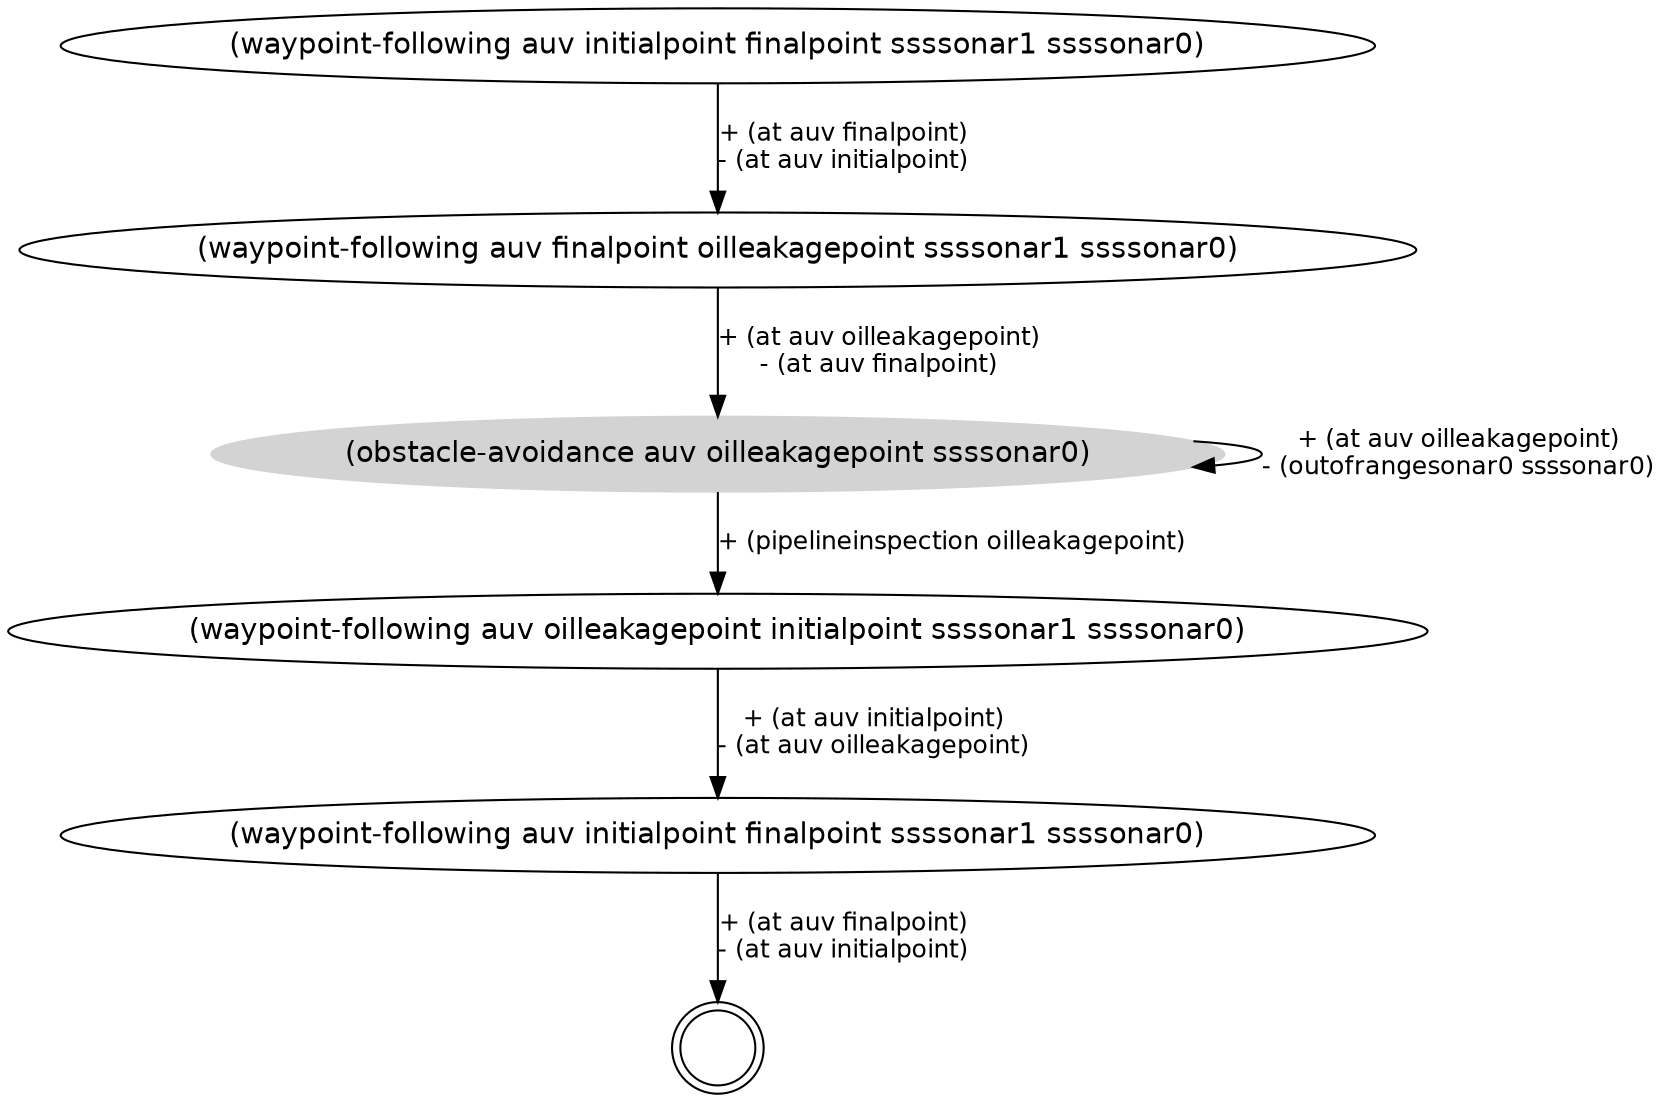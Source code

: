 digraph Struc {
 graph [fontname = "helvetica"];
 node [fontname = "helvetica"];
 edge [fontname = "helvetica"];
 node [shape=ellipse];
 packMode="graph";
 n0 [label="(waypoint-following auv initialpoint finalpoint ssssonar1 ssssonar0)"];
 n0->n1 [fontsize=12, label="+ (at auv finalpoint)\n- (at auv initialpoint)"];
 n1 [label="(waypoint-following auv finalpoint oilleakagepoint ssssonar1 ssssonar0)"];
 n1->n2 [fontsize=12, label="+ (at auv oilleakagepoint)\n- (at auv finalpoint)"];
 n2 [style=filled, color=lightgrey, label="(obstacle-avoidance auv oilleakagepoint ssssonar0)"];
 n2->n3 [fontsize=12, label="+ (pipelineinspection oilleakagepoint)"];
 n2->n2 [fontsize=12, label="+ (at auv oilleakagepoint)\n- (outofrangesonar0 ssssonar0)"];
 n3 [label="(waypoint-following auv oilleakagepoint initialpoint ssssonar1 ssssonar0)"];
 n3->n4 [fontsize=12, label="+ (at auv initialpoint)\n- (at auv oilleakagepoint)"];
 n4 [label="(waypoint-following auv initialpoint finalpoint ssssonar1 ssssonar0)"];
 n4->n5 [fontsize=12, label="+ (at auv finalpoint)\n- (at auv initialpoint)"];
 n5 [shape=circle,label="",peripheries=2];
}
